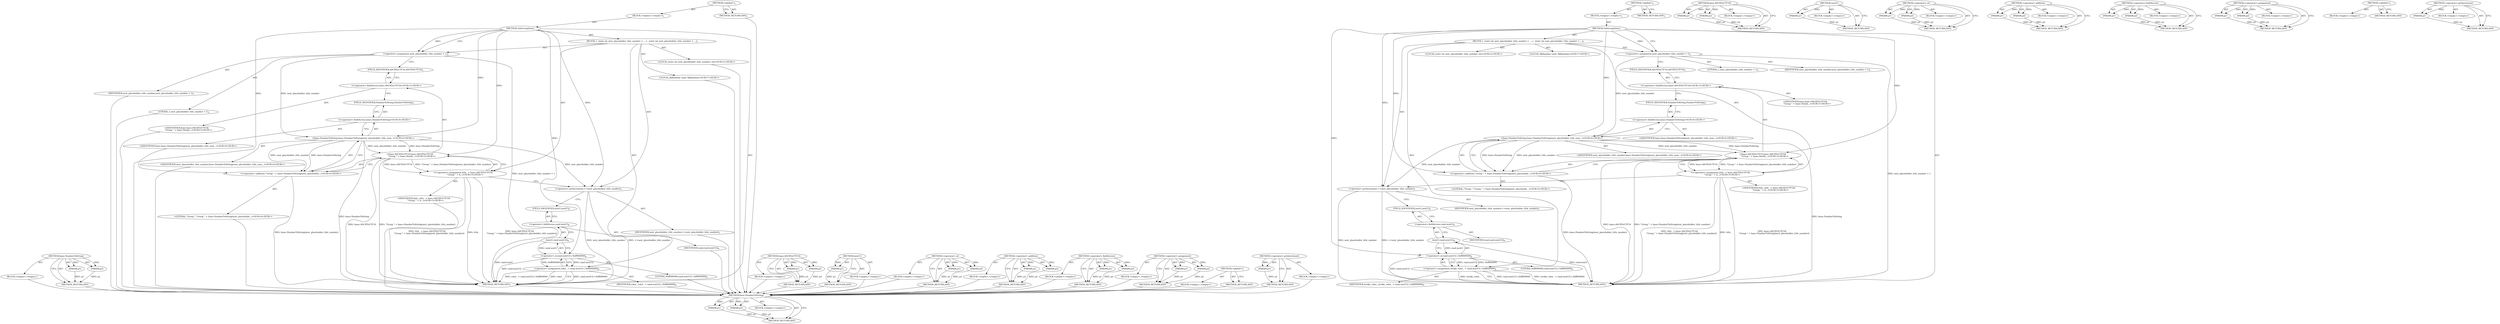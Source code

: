 digraph "&lt;operator&gt;.preIncrement" {
vulnerable_81 [label=<(METHOD,base.NumberToString)>];
vulnerable_82 [label=<(PARAM,p1)>];
vulnerable_83 [label=<(PARAM,p2)>];
vulnerable_84 [label=<(BLOCK,&lt;empty&gt;,&lt;empty&gt;)>];
vulnerable_85 [label=<(METHOD_RETURN,ANY)>];
vulnerable_6 [label=<(METHOD,&lt;global&gt;)<SUB>1</SUB>>];
vulnerable_7 [label=<(BLOCK,&lt;empty&gt;,&lt;empty&gt;)<SUB>1</SUB>>];
vulnerable_8 [label=<(METHOD,TabGroupData)<SUB>1</SUB>>];
vulnerable_9 [label=<(BLOCK,{
  static int next_placeholder_title_number = ...,{
  static int next_placeholder_title_number = ...)<SUB>1</SUB>>];
vulnerable_10 [label="<(LOCAL,static int next_placeholder_title_number: int)<SUB>2</SUB>>"];
vulnerable_11 [label=<(&lt;operator&gt;.assignment,next_placeholder_title_number = 1)<SUB>2</SUB>>];
vulnerable_12 [label=<(IDENTIFIER,next_placeholder_title_number,next_placeholder_title_number = 1)<SUB>2</SUB>>];
vulnerable_13 [label=<(LITERAL,1,next_placeholder_title_number = 1)<SUB>2</SUB>>];
vulnerable_14 [label="<(&lt;operator&gt;.assignment,title_ = base::ASCIIToUTF16(
      &quot;Group &quot; + b...)<SUB>3</SUB>>"];
vulnerable_15 [label="<(IDENTIFIER,title_,title_ = base::ASCIIToUTF16(
      &quot;Group &quot; + b...)<SUB>3</SUB>>"];
vulnerable_16 [label="<(base.ASCIIToUTF16,base::ASCIIToUTF16(
      &quot;Group &quot; + base::Numb...)<SUB>3</SUB>>"];
vulnerable_17 [label="<(&lt;operator&gt;.fieldAccess,base::ASCIIToUTF16)<SUB>3</SUB>>"];
vulnerable_18 [label="<(IDENTIFIER,base,base::ASCIIToUTF16(
      &quot;Group &quot; + base::Numb...)<SUB>3</SUB>>"];
vulnerable_19 [label=<(FIELD_IDENTIFIER,ASCIIToUTF16,ASCIIToUTF16)<SUB>3</SUB>>];
vulnerable_20 [label="<(&lt;operator&gt;.addition,&quot;Group &quot; + base::NumberToString(next_placeholde...)<SUB>4</SUB>>"];
vulnerable_21 [label="<(LITERAL,&quot;Group &quot;,&quot;Group &quot; + base::NumberToString(next_placeholde...)<SUB>4</SUB>>"];
vulnerable_22 [label="<(base.NumberToString,base::NumberToString(next_placeholder_title_num...)<SUB>4</SUB>>"];
vulnerable_23 [label="<(&lt;operator&gt;.fieldAccess,base::NumberToString)<SUB>4</SUB>>"];
vulnerable_24 [label="<(IDENTIFIER,base,base::NumberToString(next_placeholder_title_num...)<SUB>4</SUB>>"];
vulnerable_25 [label=<(FIELD_IDENTIFIER,NumberToString,NumberToString)<SUB>4</SUB>>];
vulnerable_26 [label="<(IDENTIFIER,next_placeholder_title_number,base::NumberToString(next_placeholder_title_num...)<SUB>4</SUB>>"];
vulnerable_27 [label=<(&lt;operator&gt;.preIncrement,++next_placeholder_title_number)<SUB>5</SUB>>];
vulnerable_28 [label=<(IDENTIFIER,next_placeholder_title_number,++next_placeholder_title_number)<SUB>5</SUB>>];
vulnerable_29 [label="<(LOCAL,SkRandom rand: SkRandom)<SUB>7</SUB>>"];
vulnerable_30 [label=<(&lt;operator&gt;.assignment,stroke_color_ = rand.nextU() | 0xff000000)<SUB>8</SUB>>];
vulnerable_31 [label=<(IDENTIFIER,stroke_color_,stroke_color_ = rand.nextU() | 0xff000000)<SUB>8</SUB>>];
vulnerable_32 [label=<(&lt;operator&gt;.or,rand.nextU() | 0xff000000)<SUB>8</SUB>>];
vulnerable_33 [label=<(nextU,rand.nextU())<SUB>8</SUB>>];
vulnerable_34 [label=<(&lt;operator&gt;.fieldAccess,rand.nextU)<SUB>8</SUB>>];
vulnerable_35 [label=<(IDENTIFIER,rand,rand.nextU())<SUB>8</SUB>>];
vulnerable_36 [label=<(FIELD_IDENTIFIER,nextU,nextU)<SUB>8</SUB>>];
vulnerable_37 [label=<(LITERAL,0xff000000,rand.nextU() | 0xff000000)<SUB>8</SUB>>];
vulnerable_38 [label=<(METHOD_RETURN,ANY)<SUB>1</SUB>>];
vulnerable_40 [label=<(METHOD_RETURN,ANY)<SUB>1</SUB>>];
vulnerable_66 [label=<(METHOD,base.ASCIIToUTF16)>];
vulnerable_67 [label=<(PARAM,p1)>];
vulnerable_68 [label=<(PARAM,p2)>];
vulnerable_69 [label=<(BLOCK,&lt;empty&gt;,&lt;empty&gt;)>];
vulnerable_70 [label=<(METHOD_RETURN,ANY)>];
vulnerable_95 [label=<(METHOD,nextU)>];
vulnerable_96 [label=<(PARAM,p1)>];
vulnerable_97 [label=<(BLOCK,&lt;empty&gt;,&lt;empty&gt;)>];
vulnerable_98 [label=<(METHOD_RETURN,ANY)>];
vulnerable_90 [label=<(METHOD,&lt;operator&gt;.or)>];
vulnerable_91 [label=<(PARAM,p1)>];
vulnerable_92 [label=<(PARAM,p2)>];
vulnerable_93 [label=<(BLOCK,&lt;empty&gt;,&lt;empty&gt;)>];
vulnerable_94 [label=<(METHOD_RETURN,ANY)>];
vulnerable_76 [label=<(METHOD,&lt;operator&gt;.addition)>];
vulnerable_77 [label=<(PARAM,p1)>];
vulnerable_78 [label=<(PARAM,p2)>];
vulnerable_79 [label=<(BLOCK,&lt;empty&gt;,&lt;empty&gt;)>];
vulnerable_80 [label=<(METHOD_RETURN,ANY)>];
vulnerable_71 [label=<(METHOD,&lt;operator&gt;.fieldAccess)>];
vulnerable_72 [label=<(PARAM,p1)>];
vulnerable_73 [label=<(PARAM,p2)>];
vulnerable_74 [label=<(BLOCK,&lt;empty&gt;,&lt;empty&gt;)>];
vulnerable_75 [label=<(METHOD_RETURN,ANY)>];
vulnerable_61 [label=<(METHOD,&lt;operator&gt;.assignment)>];
vulnerable_62 [label=<(PARAM,p1)>];
vulnerable_63 [label=<(PARAM,p2)>];
vulnerable_64 [label=<(BLOCK,&lt;empty&gt;,&lt;empty&gt;)>];
vulnerable_65 [label=<(METHOD_RETURN,ANY)>];
vulnerable_55 [label=<(METHOD,&lt;global&gt;)<SUB>1</SUB>>];
vulnerable_56 [label=<(BLOCK,&lt;empty&gt;,&lt;empty&gt;)>];
vulnerable_57 [label=<(METHOD_RETURN,ANY)>];
vulnerable_86 [label=<(METHOD,&lt;operator&gt;.preIncrement)>];
vulnerable_87 [label=<(PARAM,p1)>];
vulnerable_88 [label=<(BLOCK,&lt;empty&gt;,&lt;empty&gt;)>];
vulnerable_89 [label=<(METHOD_RETURN,ANY)>];
fixed_81 [label=<(METHOD,base.NumberToString)>];
fixed_82 [label=<(PARAM,p1)>];
fixed_83 [label=<(PARAM,p2)>];
fixed_84 [label=<(BLOCK,&lt;empty&gt;,&lt;empty&gt;)>];
fixed_85 [label=<(METHOD_RETURN,ANY)>];
fixed_6 [label=<(METHOD,&lt;global&gt;)<SUB>1</SUB>>];
fixed_7 [label=<(BLOCK,&lt;empty&gt;,&lt;empty&gt;)<SUB>1</SUB>>];
fixed_8 [label=<(METHOD,TabGroupData)<SUB>1</SUB>>];
fixed_9 [label=<(BLOCK,{
  static int next_placeholder_title_number = ...,{
  static int next_placeholder_title_number = ...)<SUB>1</SUB>>];
fixed_10 [label="<(LOCAL,static int next_placeholder_title_number: int)<SUB>2</SUB>>"];
fixed_11 [label=<(&lt;operator&gt;.assignment,next_placeholder_title_number = 1)<SUB>2</SUB>>];
fixed_12 [label=<(IDENTIFIER,next_placeholder_title_number,next_placeholder_title_number = 1)<SUB>2</SUB>>];
fixed_13 [label=<(LITERAL,1,next_placeholder_title_number = 1)<SUB>2</SUB>>];
fixed_14 [label="<(&lt;operator&gt;.assignment,title_ = base::ASCIIToUTF16(
      &quot;Group &quot; + b...)<SUB>3</SUB>>"];
fixed_15 [label="<(IDENTIFIER,title_,title_ = base::ASCIIToUTF16(
      &quot;Group &quot; + b...)<SUB>3</SUB>>"];
fixed_16 [label="<(base.ASCIIToUTF16,base::ASCIIToUTF16(
      &quot;Group &quot; + base::Numb...)<SUB>3</SUB>>"];
fixed_17 [label="<(&lt;operator&gt;.fieldAccess,base::ASCIIToUTF16)<SUB>3</SUB>>"];
fixed_18 [label="<(IDENTIFIER,base,base::ASCIIToUTF16(
      &quot;Group &quot; + base::Numb...)<SUB>3</SUB>>"];
fixed_19 [label=<(FIELD_IDENTIFIER,ASCIIToUTF16,ASCIIToUTF16)<SUB>3</SUB>>];
fixed_20 [label="<(&lt;operator&gt;.addition,&quot;Group &quot; + base::NumberToString(next_placeholde...)<SUB>4</SUB>>"];
fixed_21 [label="<(LITERAL,&quot;Group &quot;,&quot;Group &quot; + base::NumberToString(next_placeholde...)<SUB>4</SUB>>"];
fixed_22 [label="<(base.NumberToString,base::NumberToString(next_placeholder_title_num...)<SUB>4</SUB>>"];
fixed_23 [label="<(&lt;operator&gt;.fieldAccess,base::NumberToString)<SUB>4</SUB>>"];
fixed_24 [label="<(IDENTIFIER,base,base::NumberToString(next_placeholder_title_num...)<SUB>4</SUB>>"];
fixed_25 [label=<(FIELD_IDENTIFIER,NumberToString,NumberToString)<SUB>4</SUB>>];
fixed_26 [label="<(IDENTIFIER,next_placeholder_title_number,base::NumberToString(next_placeholder_title_num...)<SUB>4</SUB>>"];
fixed_27 [label=<(&lt;operator&gt;.preIncrement,++next_placeholder_title_number)<SUB>5</SUB>>];
fixed_28 [label=<(IDENTIFIER,next_placeholder_title_number,++next_placeholder_title_number)<SUB>5</SUB>>];
fixed_29 [label="<(LOCAL,SkRandom rand: SkRandom)<SUB>7</SUB>>"];
fixed_30 [label=<(&lt;operator&gt;.assignment,color_ = rand.nextU() | 0xff000000)<SUB>8</SUB>>];
fixed_31 [label=<(IDENTIFIER,color_,color_ = rand.nextU() | 0xff000000)<SUB>8</SUB>>];
fixed_32 [label=<(&lt;operator&gt;.or,rand.nextU() | 0xff000000)<SUB>8</SUB>>];
fixed_33 [label=<(nextU,rand.nextU())<SUB>8</SUB>>];
fixed_34 [label=<(&lt;operator&gt;.fieldAccess,rand.nextU)<SUB>8</SUB>>];
fixed_35 [label=<(IDENTIFIER,rand,rand.nextU())<SUB>8</SUB>>];
fixed_36 [label=<(FIELD_IDENTIFIER,nextU,nextU)<SUB>8</SUB>>];
fixed_37 [label=<(LITERAL,0xff000000,rand.nextU() | 0xff000000)<SUB>8</SUB>>];
fixed_38 [label=<(METHOD_RETURN,ANY)<SUB>1</SUB>>];
fixed_40 [label=<(METHOD_RETURN,ANY)<SUB>1</SUB>>];
fixed_66 [label=<(METHOD,base.ASCIIToUTF16)>];
fixed_67 [label=<(PARAM,p1)>];
fixed_68 [label=<(PARAM,p2)>];
fixed_69 [label=<(BLOCK,&lt;empty&gt;,&lt;empty&gt;)>];
fixed_70 [label=<(METHOD_RETURN,ANY)>];
fixed_95 [label=<(METHOD,nextU)>];
fixed_96 [label=<(PARAM,p1)>];
fixed_97 [label=<(BLOCK,&lt;empty&gt;,&lt;empty&gt;)>];
fixed_98 [label=<(METHOD_RETURN,ANY)>];
fixed_90 [label=<(METHOD,&lt;operator&gt;.or)>];
fixed_91 [label=<(PARAM,p1)>];
fixed_92 [label=<(PARAM,p2)>];
fixed_93 [label=<(BLOCK,&lt;empty&gt;,&lt;empty&gt;)>];
fixed_94 [label=<(METHOD_RETURN,ANY)>];
fixed_76 [label=<(METHOD,&lt;operator&gt;.addition)>];
fixed_77 [label=<(PARAM,p1)>];
fixed_78 [label=<(PARAM,p2)>];
fixed_79 [label=<(BLOCK,&lt;empty&gt;,&lt;empty&gt;)>];
fixed_80 [label=<(METHOD_RETURN,ANY)>];
fixed_71 [label=<(METHOD,&lt;operator&gt;.fieldAccess)>];
fixed_72 [label=<(PARAM,p1)>];
fixed_73 [label=<(PARAM,p2)>];
fixed_74 [label=<(BLOCK,&lt;empty&gt;,&lt;empty&gt;)>];
fixed_75 [label=<(METHOD_RETURN,ANY)>];
fixed_61 [label=<(METHOD,&lt;operator&gt;.assignment)>];
fixed_62 [label=<(PARAM,p1)>];
fixed_63 [label=<(PARAM,p2)>];
fixed_64 [label=<(BLOCK,&lt;empty&gt;,&lt;empty&gt;)>];
fixed_65 [label=<(METHOD_RETURN,ANY)>];
fixed_55 [label=<(METHOD,&lt;global&gt;)<SUB>1</SUB>>];
fixed_56 [label=<(BLOCK,&lt;empty&gt;,&lt;empty&gt;)>];
fixed_57 [label=<(METHOD_RETURN,ANY)>];
fixed_86 [label=<(METHOD,&lt;operator&gt;.preIncrement)>];
fixed_87 [label=<(PARAM,p1)>];
fixed_88 [label=<(BLOCK,&lt;empty&gt;,&lt;empty&gt;)>];
fixed_89 [label=<(METHOD_RETURN,ANY)>];
vulnerable_81 -> vulnerable_82  [key=0, label="AST: "];
vulnerable_81 -> vulnerable_82  [key=1, label="DDG: "];
vulnerable_81 -> vulnerable_84  [key=0, label="AST: "];
vulnerable_81 -> vulnerable_83  [key=0, label="AST: "];
vulnerable_81 -> vulnerable_83  [key=1, label="DDG: "];
vulnerable_81 -> vulnerable_85  [key=0, label="AST: "];
vulnerable_81 -> vulnerable_85  [key=1, label="CFG: "];
vulnerable_82 -> vulnerable_85  [key=0, label="DDG: p1"];
vulnerable_83 -> vulnerable_85  [key=0, label="DDG: p2"];
vulnerable_6 -> vulnerable_7  [key=0, label="AST: "];
vulnerable_6 -> vulnerable_40  [key=0, label="AST: "];
vulnerable_6 -> vulnerable_40  [key=1, label="CFG: "];
vulnerable_7 -> vulnerable_8  [key=0, label="AST: "];
vulnerable_8 -> vulnerable_9  [key=0, label="AST: "];
vulnerable_8 -> vulnerable_38  [key=0, label="AST: "];
vulnerable_8 -> vulnerable_11  [key=0, label="CFG: "];
vulnerable_8 -> vulnerable_11  [key=1, label="DDG: "];
vulnerable_8 -> vulnerable_27  [key=0, label="DDG: "];
vulnerable_8 -> vulnerable_16  [key=0, label="DDG: "];
vulnerable_8 -> vulnerable_32  [key=0, label="DDG: "];
vulnerable_8 -> vulnerable_20  [key=0, label="DDG: "];
vulnerable_8 -> vulnerable_22  [key=0, label="DDG: "];
vulnerable_9 -> vulnerable_10  [key=0, label="AST: "];
vulnerable_9 -> vulnerable_11  [key=0, label="AST: "];
vulnerable_9 -> vulnerable_14  [key=0, label="AST: "];
vulnerable_9 -> vulnerable_27  [key=0, label="AST: "];
vulnerable_9 -> vulnerable_29  [key=0, label="AST: "];
vulnerable_9 -> vulnerable_30  [key=0, label="AST: "];
vulnerable_11 -> vulnerable_12  [key=0, label="AST: "];
vulnerable_11 -> vulnerable_13  [key=0, label="AST: "];
vulnerable_11 -> vulnerable_19  [key=0, label="CFG: "];
vulnerable_11 -> vulnerable_38  [key=0, label="DDG: next_placeholder_title_number = 1"];
vulnerable_11 -> vulnerable_22  [key=0, label="DDG: next_placeholder_title_number"];
vulnerable_14 -> vulnerable_15  [key=0, label="AST: "];
vulnerable_14 -> vulnerable_16  [key=0, label="AST: "];
vulnerable_14 -> vulnerable_27  [key=0, label="CFG: "];
vulnerable_14 -> vulnerable_38  [key=0, label="DDG: base::ASCIIToUTF16(
      &quot;Group &quot; + base::NumberToString(next_placeholder_title_number))"];
vulnerable_14 -> vulnerable_38  [key=1, label="DDG: title_ = base::ASCIIToUTF16(
      &quot;Group &quot; + base::NumberToString(next_placeholder_title_number))"];
vulnerable_14 -> vulnerable_38  [key=2, label="DDG: title_"];
vulnerable_16 -> vulnerable_17  [key=0, label="AST: "];
vulnerable_16 -> vulnerable_20  [key=0, label="AST: "];
vulnerable_16 -> vulnerable_14  [key=0, label="CFG: "];
vulnerable_16 -> vulnerable_14  [key=1, label="DDG: base::ASCIIToUTF16"];
vulnerable_16 -> vulnerable_14  [key=2, label="DDG: &quot;Group &quot; + base::NumberToString(next_placeholder_title_number)"];
vulnerable_16 -> vulnerable_38  [key=0, label="DDG: base::ASCIIToUTF16"];
vulnerable_16 -> vulnerable_38  [key=1, label="DDG: &quot;Group &quot; + base::NumberToString(next_placeholder_title_number)"];
vulnerable_17 -> vulnerable_18  [key=0, label="AST: "];
vulnerable_17 -> vulnerable_19  [key=0, label="AST: "];
vulnerable_17 -> vulnerable_25  [key=0, label="CFG: "];
vulnerable_19 -> vulnerable_17  [key=0, label="CFG: "];
vulnerable_20 -> vulnerable_21  [key=0, label="AST: "];
vulnerable_20 -> vulnerable_22  [key=0, label="AST: "];
vulnerable_20 -> vulnerable_16  [key=0, label="CFG: "];
vulnerable_20 -> vulnerable_38  [key=0, label="DDG: base::NumberToString(next_placeholder_title_number)"];
vulnerable_22 -> vulnerable_23  [key=0, label="AST: "];
vulnerable_22 -> vulnerable_26  [key=0, label="AST: "];
vulnerable_22 -> vulnerable_20  [key=0, label="CFG: "];
vulnerable_22 -> vulnerable_20  [key=1, label="DDG: base::NumberToString"];
vulnerable_22 -> vulnerable_20  [key=2, label="DDG: next_placeholder_title_number"];
vulnerable_22 -> vulnerable_38  [key=0, label="DDG: base::NumberToString"];
vulnerable_22 -> vulnerable_27  [key=0, label="DDG: next_placeholder_title_number"];
vulnerable_22 -> vulnerable_16  [key=0, label="DDG: base::NumberToString"];
vulnerable_22 -> vulnerable_16  [key=1, label="DDG: next_placeholder_title_number"];
vulnerable_23 -> vulnerable_24  [key=0, label="AST: "];
vulnerable_23 -> vulnerable_25  [key=0, label="AST: "];
vulnerable_23 -> vulnerable_22  [key=0, label="CFG: "];
vulnerable_25 -> vulnerable_23  [key=0, label="CFG: "];
vulnerable_27 -> vulnerable_28  [key=0, label="AST: "];
vulnerable_27 -> vulnerable_36  [key=0, label="CFG: "];
vulnerable_27 -> vulnerable_38  [key=0, label="DDG: next_placeholder_title_number"];
vulnerable_27 -> vulnerable_38  [key=1, label="DDG: ++next_placeholder_title_number"];
vulnerable_30 -> vulnerable_31  [key=0, label="AST: "];
vulnerable_30 -> vulnerable_32  [key=0, label="AST: "];
vulnerable_30 -> vulnerable_38  [key=0, label="CFG: "];
vulnerable_30 -> vulnerable_38  [key=1, label="DDG: rand.nextU() | 0xff000000"];
vulnerable_30 -> vulnerable_38  [key=2, label="DDG: stroke_color_ = rand.nextU() | 0xff000000"];
vulnerable_30 -> vulnerable_38  [key=3, label="DDG: stroke_color_"];
vulnerable_32 -> vulnerable_33  [key=0, label="AST: "];
vulnerable_32 -> vulnerable_37  [key=0, label="AST: "];
vulnerable_32 -> vulnerable_30  [key=0, label="CFG: "];
vulnerable_32 -> vulnerable_30  [key=1, label="DDG: rand.nextU()"];
vulnerable_32 -> vulnerable_30  [key=2, label="DDG: 0xff000000"];
vulnerable_32 -> vulnerable_38  [key=0, label="DDG: rand.nextU()"];
vulnerable_33 -> vulnerable_34  [key=0, label="AST: "];
vulnerable_33 -> vulnerable_32  [key=0, label="CFG: "];
vulnerable_33 -> vulnerable_32  [key=1, label="DDG: rand.nextU"];
vulnerable_33 -> vulnerable_38  [key=0, label="DDG: rand.nextU"];
vulnerable_34 -> vulnerable_35  [key=0, label="AST: "];
vulnerable_34 -> vulnerable_36  [key=0, label="AST: "];
vulnerable_34 -> vulnerable_33  [key=0, label="CFG: "];
vulnerable_36 -> vulnerable_34  [key=0, label="CFG: "];
vulnerable_66 -> vulnerable_67  [key=0, label="AST: "];
vulnerable_66 -> vulnerable_67  [key=1, label="DDG: "];
vulnerable_66 -> vulnerable_69  [key=0, label="AST: "];
vulnerable_66 -> vulnerable_68  [key=0, label="AST: "];
vulnerable_66 -> vulnerable_68  [key=1, label="DDG: "];
vulnerable_66 -> vulnerable_70  [key=0, label="AST: "];
vulnerable_66 -> vulnerable_70  [key=1, label="CFG: "];
vulnerable_67 -> vulnerable_70  [key=0, label="DDG: p1"];
vulnerable_68 -> vulnerable_70  [key=0, label="DDG: p2"];
vulnerable_95 -> vulnerable_96  [key=0, label="AST: "];
vulnerable_95 -> vulnerable_96  [key=1, label="DDG: "];
vulnerable_95 -> vulnerable_97  [key=0, label="AST: "];
vulnerable_95 -> vulnerable_98  [key=0, label="AST: "];
vulnerable_95 -> vulnerable_98  [key=1, label="CFG: "];
vulnerable_96 -> vulnerable_98  [key=0, label="DDG: p1"];
vulnerable_90 -> vulnerable_91  [key=0, label="AST: "];
vulnerable_90 -> vulnerable_91  [key=1, label="DDG: "];
vulnerable_90 -> vulnerable_93  [key=0, label="AST: "];
vulnerable_90 -> vulnerable_92  [key=0, label="AST: "];
vulnerable_90 -> vulnerable_92  [key=1, label="DDG: "];
vulnerable_90 -> vulnerable_94  [key=0, label="AST: "];
vulnerable_90 -> vulnerable_94  [key=1, label="CFG: "];
vulnerable_91 -> vulnerable_94  [key=0, label="DDG: p1"];
vulnerable_92 -> vulnerable_94  [key=0, label="DDG: p2"];
vulnerable_76 -> vulnerable_77  [key=0, label="AST: "];
vulnerable_76 -> vulnerable_77  [key=1, label="DDG: "];
vulnerable_76 -> vulnerable_79  [key=0, label="AST: "];
vulnerable_76 -> vulnerable_78  [key=0, label="AST: "];
vulnerable_76 -> vulnerable_78  [key=1, label="DDG: "];
vulnerable_76 -> vulnerable_80  [key=0, label="AST: "];
vulnerable_76 -> vulnerable_80  [key=1, label="CFG: "];
vulnerable_77 -> vulnerable_80  [key=0, label="DDG: p1"];
vulnerable_78 -> vulnerable_80  [key=0, label="DDG: p2"];
vulnerable_71 -> vulnerable_72  [key=0, label="AST: "];
vulnerable_71 -> vulnerable_72  [key=1, label="DDG: "];
vulnerable_71 -> vulnerable_74  [key=0, label="AST: "];
vulnerable_71 -> vulnerable_73  [key=0, label="AST: "];
vulnerable_71 -> vulnerable_73  [key=1, label="DDG: "];
vulnerable_71 -> vulnerable_75  [key=0, label="AST: "];
vulnerable_71 -> vulnerable_75  [key=1, label="CFG: "];
vulnerable_72 -> vulnerable_75  [key=0, label="DDG: p1"];
vulnerable_73 -> vulnerable_75  [key=0, label="DDG: p2"];
vulnerable_61 -> vulnerable_62  [key=0, label="AST: "];
vulnerable_61 -> vulnerable_62  [key=1, label="DDG: "];
vulnerable_61 -> vulnerable_64  [key=0, label="AST: "];
vulnerable_61 -> vulnerable_63  [key=0, label="AST: "];
vulnerable_61 -> vulnerable_63  [key=1, label="DDG: "];
vulnerable_61 -> vulnerable_65  [key=0, label="AST: "];
vulnerable_61 -> vulnerable_65  [key=1, label="CFG: "];
vulnerable_62 -> vulnerable_65  [key=0, label="DDG: p1"];
vulnerable_63 -> vulnerable_65  [key=0, label="DDG: p2"];
vulnerable_55 -> vulnerable_56  [key=0, label="AST: "];
vulnerable_55 -> vulnerable_57  [key=0, label="AST: "];
vulnerable_55 -> vulnerable_57  [key=1, label="CFG: "];
vulnerable_86 -> vulnerable_87  [key=0, label="AST: "];
vulnerable_86 -> vulnerable_87  [key=1, label="DDG: "];
vulnerable_86 -> vulnerable_88  [key=0, label="AST: "];
vulnerable_86 -> vulnerable_89  [key=0, label="AST: "];
vulnerable_86 -> vulnerable_89  [key=1, label="CFG: "];
vulnerable_87 -> vulnerable_89  [key=0, label="DDG: p1"];
fixed_81 -> fixed_82  [key=0, label="AST: "];
fixed_81 -> fixed_82  [key=1, label="DDG: "];
fixed_81 -> fixed_84  [key=0, label="AST: "];
fixed_81 -> fixed_83  [key=0, label="AST: "];
fixed_81 -> fixed_83  [key=1, label="DDG: "];
fixed_81 -> fixed_85  [key=0, label="AST: "];
fixed_81 -> fixed_85  [key=1, label="CFG: "];
fixed_82 -> fixed_85  [key=0, label="DDG: p1"];
fixed_83 -> fixed_85  [key=0, label="DDG: p2"];
fixed_84 -> vulnerable_81  [key=0];
fixed_85 -> vulnerable_81  [key=0];
fixed_6 -> fixed_7  [key=0, label="AST: "];
fixed_6 -> fixed_40  [key=0, label="AST: "];
fixed_6 -> fixed_40  [key=1, label="CFG: "];
fixed_7 -> fixed_8  [key=0, label="AST: "];
fixed_8 -> fixed_9  [key=0, label="AST: "];
fixed_8 -> fixed_38  [key=0, label="AST: "];
fixed_8 -> fixed_11  [key=0, label="CFG: "];
fixed_8 -> fixed_11  [key=1, label="DDG: "];
fixed_8 -> fixed_27  [key=0, label="DDG: "];
fixed_8 -> fixed_16  [key=0, label="DDG: "];
fixed_8 -> fixed_32  [key=0, label="DDG: "];
fixed_8 -> fixed_20  [key=0, label="DDG: "];
fixed_8 -> fixed_22  [key=0, label="DDG: "];
fixed_9 -> fixed_10  [key=0, label="AST: "];
fixed_9 -> fixed_11  [key=0, label="AST: "];
fixed_9 -> fixed_14  [key=0, label="AST: "];
fixed_9 -> fixed_27  [key=0, label="AST: "];
fixed_9 -> fixed_29  [key=0, label="AST: "];
fixed_9 -> fixed_30  [key=0, label="AST: "];
fixed_10 -> vulnerable_81  [key=0];
fixed_11 -> fixed_12  [key=0, label="AST: "];
fixed_11 -> fixed_13  [key=0, label="AST: "];
fixed_11 -> fixed_19  [key=0, label="CFG: "];
fixed_11 -> fixed_38  [key=0, label="DDG: next_placeholder_title_number = 1"];
fixed_11 -> fixed_22  [key=0, label="DDG: next_placeholder_title_number"];
fixed_12 -> vulnerable_81  [key=0];
fixed_13 -> vulnerable_81  [key=0];
fixed_14 -> fixed_15  [key=0, label="AST: "];
fixed_14 -> fixed_16  [key=0, label="AST: "];
fixed_14 -> fixed_27  [key=0, label="CFG: "];
fixed_14 -> fixed_38  [key=0, label="DDG: base::ASCIIToUTF16(
      &quot;Group &quot; + base::NumberToString(next_placeholder_title_number))"];
fixed_14 -> fixed_38  [key=1, label="DDG: title_ = base::ASCIIToUTF16(
      &quot;Group &quot; + base::NumberToString(next_placeholder_title_number))"];
fixed_14 -> fixed_38  [key=2, label="DDG: title_"];
fixed_15 -> vulnerable_81  [key=0];
fixed_16 -> fixed_17  [key=0, label="AST: "];
fixed_16 -> fixed_20  [key=0, label="AST: "];
fixed_16 -> fixed_14  [key=0, label="CFG: "];
fixed_16 -> fixed_14  [key=1, label="DDG: base::ASCIIToUTF16"];
fixed_16 -> fixed_14  [key=2, label="DDG: &quot;Group &quot; + base::NumberToString(next_placeholder_title_number)"];
fixed_16 -> fixed_38  [key=0, label="DDG: base::ASCIIToUTF16"];
fixed_16 -> fixed_38  [key=1, label="DDG: &quot;Group &quot; + base::NumberToString(next_placeholder_title_number)"];
fixed_17 -> fixed_18  [key=0, label="AST: "];
fixed_17 -> fixed_19  [key=0, label="AST: "];
fixed_17 -> fixed_25  [key=0, label="CFG: "];
fixed_18 -> vulnerable_81  [key=0];
fixed_19 -> fixed_17  [key=0, label="CFG: "];
fixed_20 -> fixed_21  [key=0, label="AST: "];
fixed_20 -> fixed_22  [key=0, label="AST: "];
fixed_20 -> fixed_16  [key=0, label="CFG: "];
fixed_20 -> fixed_38  [key=0, label="DDG: base::NumberToString(next_placeholder_title_number)"];
fixed_21 -> vulnerable_81  [key=0];
fixed_22 -> fixed_23  [key=0, label="AST: "];
fixed_22 -> fixed_26  [key=0, label="AST: "];
fixed_22 -> fixed_20  [key=0, label="CFG: "];
fixed_22 -> fixed_20  [key=1, label="DDG: base::NumberToString"];
fixed_22 -> fixed_20  [key=2, label="DDG: next_placeholder_title_number"];
fixed_22 -> fixed_38  [key=0, label="DDG: base::NumberToString"];
fixed_22 -> fixed_27  [key=0, label="DDG: next_placeholder_title_number"];
fixed_22 -> fixed_16  [key=0, label="DDG: base::NumberToString"];
fixed_22 -> fixed_16  [key=1, label="DDG: next_placeholder_title_number"];
fixed_23 -> fixed_24  [key=0, label="AST: "];
fixed_23 -> fixed_25  [key=0, label="AST: "];
fixed_23 -> fixed_22  [key=0, label="CFG: "];
fixed_24 -> vulnerable_81  [key=0];
fixed_25 -> fixed_23  [key=0, label="CFG: "];
fixed_26 -> vulnerable_81  [key=0];
fixed_27 -> fixed_28  [key=0, label="AST: "];
fixed_27 -> fixed_36  [key=0, label="CFG: "];
fixed_27 -> fixed_38  [key=0, label="DDG: next_placeholder_title_number"];
fixed_27 -> fixed_38  [key=1, label="DDG: ++next_placeholder_title_number"];
fixed_28 -> vulnerable_81  [key=0];
fixed_29 -> vulnerable_81  [key=0];
fixed_30 -> fixed_31  [key=0, label="AST: "];
fixed_30 -> fixed_32  [key=0, label="AST: "];
fixed_30 -> fixed_38  [key=0, label="CFG: "];
fixed_30 -> fixed_38  [key=1, label="DDG: rand.nextU() | 0xff000000"];
fixed_30 -> fixed_38  [key=2, label="DDG: color_ = rand.nextU() | 0xff000000"];
fixed_30 -> fixed_38  [key=3, label="DDG: color_"];
fixed_31 -> vulnerable_81  [key=0];
fixed_32 -> fixed_33  [key=0, label="AST: "];
fixed_32 -> fixed_37  [key=0, label="AST: "];
fixed_32 -> fixed_30  [key=0, label="CFG: "];
fixed_32 -> fixed_30  [key=1, label="DDG: rand.nextU()"];
fixed_32 -> fixed_30  [key=2, label="DDG: 0xff000000"];
fixed_32 -> fixed_38  [key=0, label="DDG: rand.nextU()"];
fixed_33 -> fixed_34  [key=0, label="AST: "];
fixed_33 -> fixed_32  [key=0, label="CFG: "];
fixed_33 -> fixed_32  [key=1, label="DDG: rand.nextU"];
fixed_33 -> fixed_38  [key=0, label="DDG: rand.nextU"];
fixed_34 -> fixed_35  [key=0, label="AST: "];
fixed_34 -> fixed_36  [key=0, label="AST: "];
fixed_34 -> fixed_33  [key=0, label="CFG: "];
fixed_35 -> vulnerable_81  [key=0];
fixed_36 -> fixed_34  [key=0, label="CFG: "];
fixed_37 -> vulnerable_81  [key=0];
fixed_38 -> vulnerable_81  [key=0];
fixed_40 -> vulnerable_81  [key=0];
fixed_66 -> fixed_67  [key=0, label="AST: "];
fixed_66 -> fixed_67  [key=1, label="DDG: "];
fixed_66 -> fixed_69  [key=0, label="AST: "];
fixed_66 -> fixed_68  [key=0, label="AST: "];
fixed_66 -> fixed_68  [key=1, label="DDG: "];
fixed_66 -> fixed_70  [key=0, label="AST: "];
fixed_66 -> fixed_70  [key=1, label="CFG: "];
fixed_67 -> fixed_70  [key=0, label="DDG: p1"];
fixed_68 -> fixed_70  [key=0, label="DDG: p2"];
fixed_69 -> vulnerable_81  [key=0];
fixed_70 -> vulnerable_81  [key=0];
fixed_95 -> fixed_96  [key=0, label="AST: "];
fixed_95 -> fixed_96  [key=1, label="DDG: "];
fixed_95 -> fixed_97  [key=0, label="AST: "];
fixed_95 -> fixed_98  [key=0, label="AST: "];
fixed_95 -> fixed_98  [key=1, label="CFG: "];
fixed_96 -> fixed_98  [key=0, label="DDG: p1"];
fixed_97 -> vulnerable_81  [key=0];
fixed_98 -> vulnerable_81  [key=0];
fixed_90 -> fixed_91  [key=0, label="AST: "];
fixed_90 -> fixed_91  [key=1, label="DDG: "];
fixed_90 -> fixed_93  [key=0, label="AST: "];
fixed_90 -> fixed_92  [key=0, label="AST: "];
fixed_90 -> fixed_92  [key=1, label="DDG: "];
fixed_90 -> fixed_94  [key=0, label="AST: "];
fixed_90 -> fixed_94  [key=1, label="CFG: "];
fixed_91 -> fixed_94  [key=0, label="DDG: p1"];
fixed_92 -> fixed_94  [key=0, label="DDG: p2"];
fixed_93 -> vulnerable_81  [key=0];
fixed_94 -> vulnerable_81  [key=0];
fixed_76 -> fixed_77  [key=0, label="AST: "];
fixed_76 -> fixed_77  [key=1, label="DDG: "];
fixed_76 -> fixed_79  [key=0, label="AST: "];
fixed_76 -> fixed_78  [key=0, label="AST: "];
fixed_76 -> fixed_78  [key=1, label="DDG: "];
fixed_76 -> fixed_80  [key=0, label="AST: "];
fixed_76 -> fixed_80  [key=1, label="CFG: "];
fixed_77 -> fixed_80  [key=0, label="DDG: p1"];
fixed_78 -> fixed_80  [key=0, label="DDG: p2"];
fixed_79 -> vulnerable_81  [key=0];
fixed_80 -> vulnerable_81  [key=0];
fixed_71 -> fixed_72  [key=0, label="AST: "];
fixed_71 -> fixed_72  [key=1, label="DDG: "];
fixed_71 -> fixed_74  [key=0, label="AST: "];
fixed_71 -> fixed_73  [key=0, label="AST: "];
fixed_71 -> fixed_73  [key=1, label="DDG: "];
fixed_71 -> fixed_75  [key=0, label="AST: "];
fixed_71 -> fixed_75  [key=1, label="CFG: "];
fixed_72 -> fixed_75  [key=0, label="DDG: p1"];
fixed_73 -> fixed_75  [key=0, label="DDG: p2"];
fixed_74 -> vulnerable_81  [key=0];
fixed_75 -> vulnerable_81  [key=0];
fixed_61 -> fixed_62  [key=0, label="AST: "];
fixed_61 -> fixed_62  [key=1, label="DDG: "];
fixed_61 -> fixed_64  [key=0, label="AST: "];
fixed_61 -> fixed_63  [key=0, label="AST: "];
fixed_61 -> fixed_63  [key=1, label="DDG: "];
fixed_61 -> fixed_65  [key=0, label="AST: "];
fixed_61 -> fixed_65  [key=1, label="CFG: "];
fixed_62 -> fixed_65  [key=0, label="DDG: p1"];
fixed_63 -> fixed_65  [key=0, label="DDG: p2"];
fixed_64 -> vulnerable_81  [key=0];
fixed_65 -> vulnerable_81  [key=0];
fixed_55 -> fixed_56  [key=0, label="AST: "];
fixed_55 -> fixed_57  [key=0, label="AST: "];
fixed_55 -> fixed_57  [key=1, label="CFG: "];
fixed_56 -> vulnerable_81  [key=0];
fixed_57 -> vulnerable_81  [key=0];
fixed_86 -> fixed_87  [key=0, label="AST: "];
fixed_86 -> fixed_87  [key=1, label="DDG: "];
fixed_86 -> fixed_88  [key=0, label="AST: "];
fixed_86 -> fixed_89  [key=0, label="AST: "];
fixed_86 -> fixed_89  [key=1, label="CFG: "];
fixed_87 -> fixed_89  [key=0, label="DDG: p1"];
fixed_88 -> vulnerable_81  [key=0];
fixed_89 -> vulnerable_81  [key=0];
}
